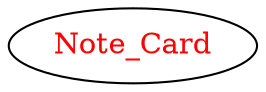 digraph dependencyGraph {
 concentrate=true;
 ranksep="2.0";
 rankdir="LR"; 
 splines="ortho";
"Note_Card" [fontcolor="red"];
}